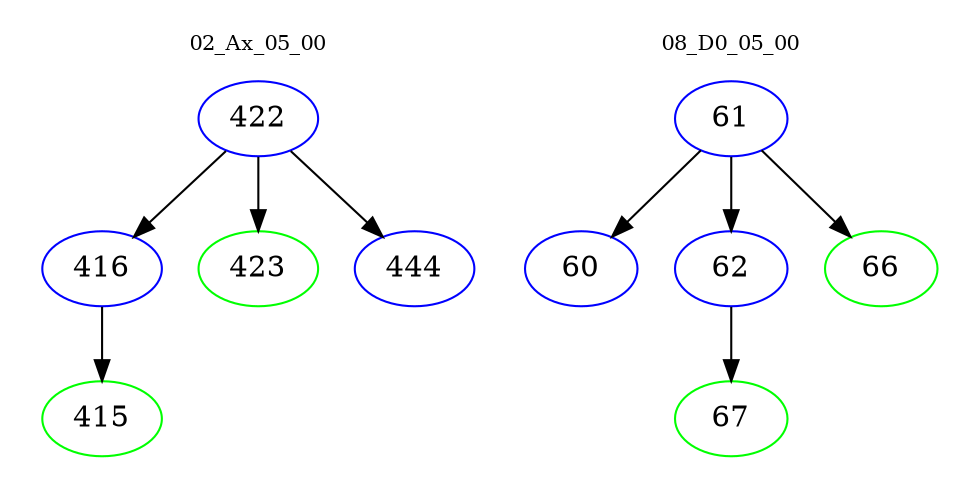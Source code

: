 digraph{
subgraph cluster_0 {
color = white
label = "02_Ax_05_00";
fontsize=10;
T0_422 [label="422", color="blue"]
T0_422 -> T0_416 [color="black"]
T0_416 [label="416", color="blue"]
T0_416 -> T0_415 [color="black"]
T0_415 [label="415", color="green"]
T0_422 -> T0_423 [color="black"]
T0_423 [label="423", color="green"]
T0_422 -> T0_444 [color="black"]
T0_444 [label="444", color="blue"]
}
subgraph cluster_1 {
color = white
label = "08_D0_05_00";
fontsize=10;
T1_61 [label="61", color="blue"]
T1_61 -> T1_60 [color="black"]
T1_60 [label="60", color="blue"]
T1_61 -> T1_62 [color="black"]
T1_62 [label="62", color="blue"]
T1_62 -> T1_67 [color="black"]
T1_67 [label="67", color="green"]
T1_61 -> T1_66 [color="black"]
T1_66 [label="66", color="green"]
}
}
